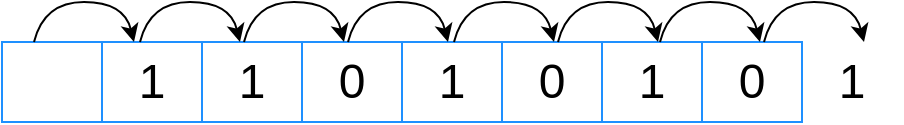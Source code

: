 <mxfile version="28.1.2">
  <diagram name="Page-1" id="pw1yM4c9U9q3CPbkuXtG">
    <mxGraphModel dx="1057" dy="515" grid="1" gridSize="10" guides="1" tooltips="1" connect="1" arrows="1" fold="1" page="1" pageScale="1" pageWidth="850" pageHeight="1100" math="0" shadow="0">
      <root>
        <mxCell id="0" />
        <mxCell id="1" parent="0" />
        <mxCell id="oPPI5yB2qSIM9ixok3__-11" value="&lt;font style=&quot;font-size: 24px;&quot;&gt;1&lt;/font&gt;" style="rounded=0;whiteSpace=wrap;html=1;strokeColor=none;" vertex="1" parent="1">
          <mxGeometry x="540" y="340" width="50" height="40" as="geometry" />
        </mxCell>
        <mxCell id="7N5agTIx9JFiQQaqSErQ-2" value="" style="rounded=0;whiteSpace=wrap;html=1;strokeColor=#1E90FF;" parent="1" vertex="1">
          <mxGeometry x="140" y="340" width="50" height="40" as="geometry" />
        </mxCell>
        <mxCell id="oPPI5yB2qSIM9ixok3__-2" value="&lt;font style=&quot;font-size: 24px;&quot;&gt;1&lt;/font&gt;" style="rounded=0;whiteSpace=wrap;html=1;strokeColor=#1E90FF;" vertex="1" parent="1">
          <mxGeometry x="190" y="340" width="50" height="40" as="geometry" />
        </mxCell>
        <mxCell id="oPPI5yB2qSIM9ixok3__-3" value="&lt;font style=&quot;font-size: 24px;&quot;&gt;1&lt;/font&gt;" style="rounded=0;whiteSpace=wrap;html=1;strokeColor=#1E90FF;" vertex="1" parent="1">
          <mxGeometry x="240" y="340" width="50" height="40" as="geometry" />
        </mxCell>
        <mxCell id="oPPI5yB2qSIM9ixok3__-4" value="&lt;font style=&quot;font-size: 24px;&quot;&gt;0&lt;/font&gt;" style="rounded=0;whiteSpace=wrap;html=1;strokeColor=#1E90FF;" vertex="1" parent="1">
          <mxGeometry x="290" y="340" width="50" height="40" as="geometry" />
        </mxCell>
        <mxCell id="oPPI5yB2qSIM9ixok3__-5" value="&lt;font style=&quot;font-size: 24px;&quot;&gt;1&lt;/font&gt;" style="rounded=0;whiteSpace=wrap;html=1;strokeColor=#1E90FF;" vertex="1" parent="1">
          <mxGeometry x="340" y="340" width="50" height="40" as="geometry" />
        </mxCell>
        <mxCell id="oPPI5yB2qSIM9ixok3__-6" value="&lt;font style=&quot;font-size: 24px;&quot;&gt;0&lt;/font&gt;" style="rounded=0;whiteSpace=wrap;html=1;strokeColor=#1E90FF;" vertex="1" parent="1">
          <mxGeometry x="390" y="340" width="50" height="40" as="geometry" />
        </mxCell>
        <mxCell id="oPPI5yB2qSIM9ixok3__-7" value="&lt;font style=&quot;font-size: 24px;&quot;&gt;1&lt;/font&gt;" style="rounded=0;whiteSpace=wrap;html=1;strokeColor=#1E90FF;" vertex="1" parent="1">
          <mxGeometry x="440" y="340" width="50" height="40" as="geometry" />
        </mxCell>
        <mxCell id="oPPI5yB2qSIM9ixok3__-8" value="&lt;font style=&quot;font-size: 24px;&quot;&gt;0&lt;/font&gt;" style="rounded=0;whiteSpace=wrap;html=1;strokeColor=#1E90FF;" vertex="1" parent="1">
          <mxGeometry x="490" y="340" width="50" height="40" as="geometry" />
        </mxCell>
        <mxCell id="oPPI5yB2qSIM9ixok3__-12" value="" style="curved=1;endArrow=classic;html=1;rounded=0;exitX=0.5;exitY=0;exitDx=0;exitDy=0;entryX=0.5;entryY=0;entryDx=0;entryDy=0;" edge="1" parent="1">
          <mxGeometry width="50" height="50" relative="1" as="geometry">
            <mxPoint x="156" y="340" as="sourcePoint" />
            <mxPoint x="206" y="340" as="targetPoint" />
            <Array as="points">
              <mxPoint x="161" y="320" />
              <mxPoint x="201" y="320" />
            </Array>
          </mxGeometry>
        </mxCell>
        <mxCell id="oPPI5yB2qSIM9ixok3__-13" value="" style="curved=1;endArrow=classic;html=1;rounded=0;exitX=0.5;exitY=0;exitDx=0;exitDy=0;entryX=0.5;entryY=0;entryDx=0;entryDy=0;" edge="1" parent="1">
          <mxGeometry width="50" height="50" relative="1" as="geometry">
            <mxPoint x="209" y="340" as="sourcePoint" />
            <mxPoint x="259" y="340" as="targetPoint" />
            <Array as="points">
              <mxPoint x="214" y="320" />
              <mxPoint x="254" y="320" />
            </Array>
          </mxGeometry>
        </mxCell>
        <mxCell id="oPPI5yB2qSIM9ixok3__-14" value="" style="curved=1;endArrow=classic;html=1;rounded=0;exitX=0.5;exitY=0;exitDx=0;exitDy=0;entryX=0.5;entryY=0;entryDx=0;entryDy=0;" edge="1" parent="1">
          <mxGeometry width="50" height="50" relative="1" as="geometry">
            <mxPoint x="261" y="340" as="sourcePoint" />
            <mxPoint x="311" y="340" as="targetPoint" />
            <Array as="points">
              <mxPoint x="266" y="320" />
              <mxPoint x="306" y="320" />
            </Array>
          </mxGeometry>
        </mxCell>
        <mxCell id="oPPI5yB2qSIM9ixok3__-15" value="" style="curved=1;endArrow=classic;html=1;rounded=0;exitX=0.5;exitY=0;exitDx=0;exitDy=0;entryX=0.5;entryY=0;entryDx=0;entryDy=0;" edge="1" parent="1">
          <mxGeometry width="50" height="50" relative="1" as="geometry">
            <mxPoint x="313" y="340" as="sourcePoint" />
            <mxPoint x="363" y="340" as="targetPoint" />
            <Array as="points">
              <mxPoint x="318" y="320" />
              <mxPoint x="358" y="320" />
            </Array>
          </mxGeometry>
        </mxCell>
        <mxCell id="oPPI5yB2qSIM9ixok3__-16" value="" style="curved=1;endArrow=classic;html=1;rounded=0;exitX=0.5;exitY=0;exitDx=0;exitDy=0;entryX=0.5;entryY=0;entryDx=0;entryDy=0;" edge="1" parent="1">
          <mxGeometry width="50" height="50" relative="1" as="geometry">
            <mxPoint x="366" y="340" as="sourcePoint" />
            <mxPoint x="416" y="340" as="targetPoint" />
            <Array as="points">
              <mxPoint x="371" y="320" />
              <mxPoint x="411" y="320" />
            </Array>
          </mxGeometry>
        </mxCell>
        <mxCell id="oPPI5yB2qSIM9ixok3__-17" value="" style="curved=1;endArrow=classic;html=1;rounded=0;exitX=0.5;exitY=0;exitDx=0;exitDy=0;entryX=0.5;entryY=0;entryDx=0;entryDy=0;" edge="1" parent="1">
          <mxGeometry width="50" height="50" relative="1" as="geometry">
            <mxPoint x="418" y="340" as="sourcePoint" />
            <mxPoint x="468" y="340" as="targetPoint" />
            <Array as="points">
              <mxPoint x="423" y="320" />
              <mxPoint x="463" y="320" />
            </Array>
          </mxGeometry>
        </mxCell>
        <mxCell id="oPPI5yB2qSIM9ixok3__-18" value="" style="curved=1;endArrow=classic;html=1;rounded=0;exitX=0.5;exitY=0;exitDx=0;exitDy=0;entryX=0.5;entryY=0;entryDx=0;entryDy=0;" edge="1" parent="1">
          <mxGeometry width="50" height="50" relative="1" as="geometry">
            <mxPoint x="469" y="340" as="sourcePoint" />
            <mxPoint x="519" y="340" as="targetPoint" />
            <Array as="points">
              <mxPoint x="474" y="320" />
              <mxPoint x="514" y="320" />
            </Array>
          </mxGeometry>
        </mxCell>
        <mxCell id="oPPI5yB2qSIM9ixok3__-19" value="" style="curved=1;endArrow=classic;html=1;rounded=0;exitX=0.5;exitY=0;exitDx=0;exitDy=0;entryX=0.5;entryY=0;entryDx=0;entryDy=0;" edge="1" parent="1">
          <mxGeometry width="50" height="50" relative="1" as="geometry">
            <mxPoint x="521" y="340" as="sourcePoint" />
            <mxPoint x="571" y="340" as="targetPoint" />
            <Array as="points">
              <mxPoint x="526" y="320" />
              <mxPoint x="566" y="320" />
            </Array>
          </mxGeometry>
        </mxCell>
      </root>
    </mxGraphModel>
  </diagram>
</mxfile>
